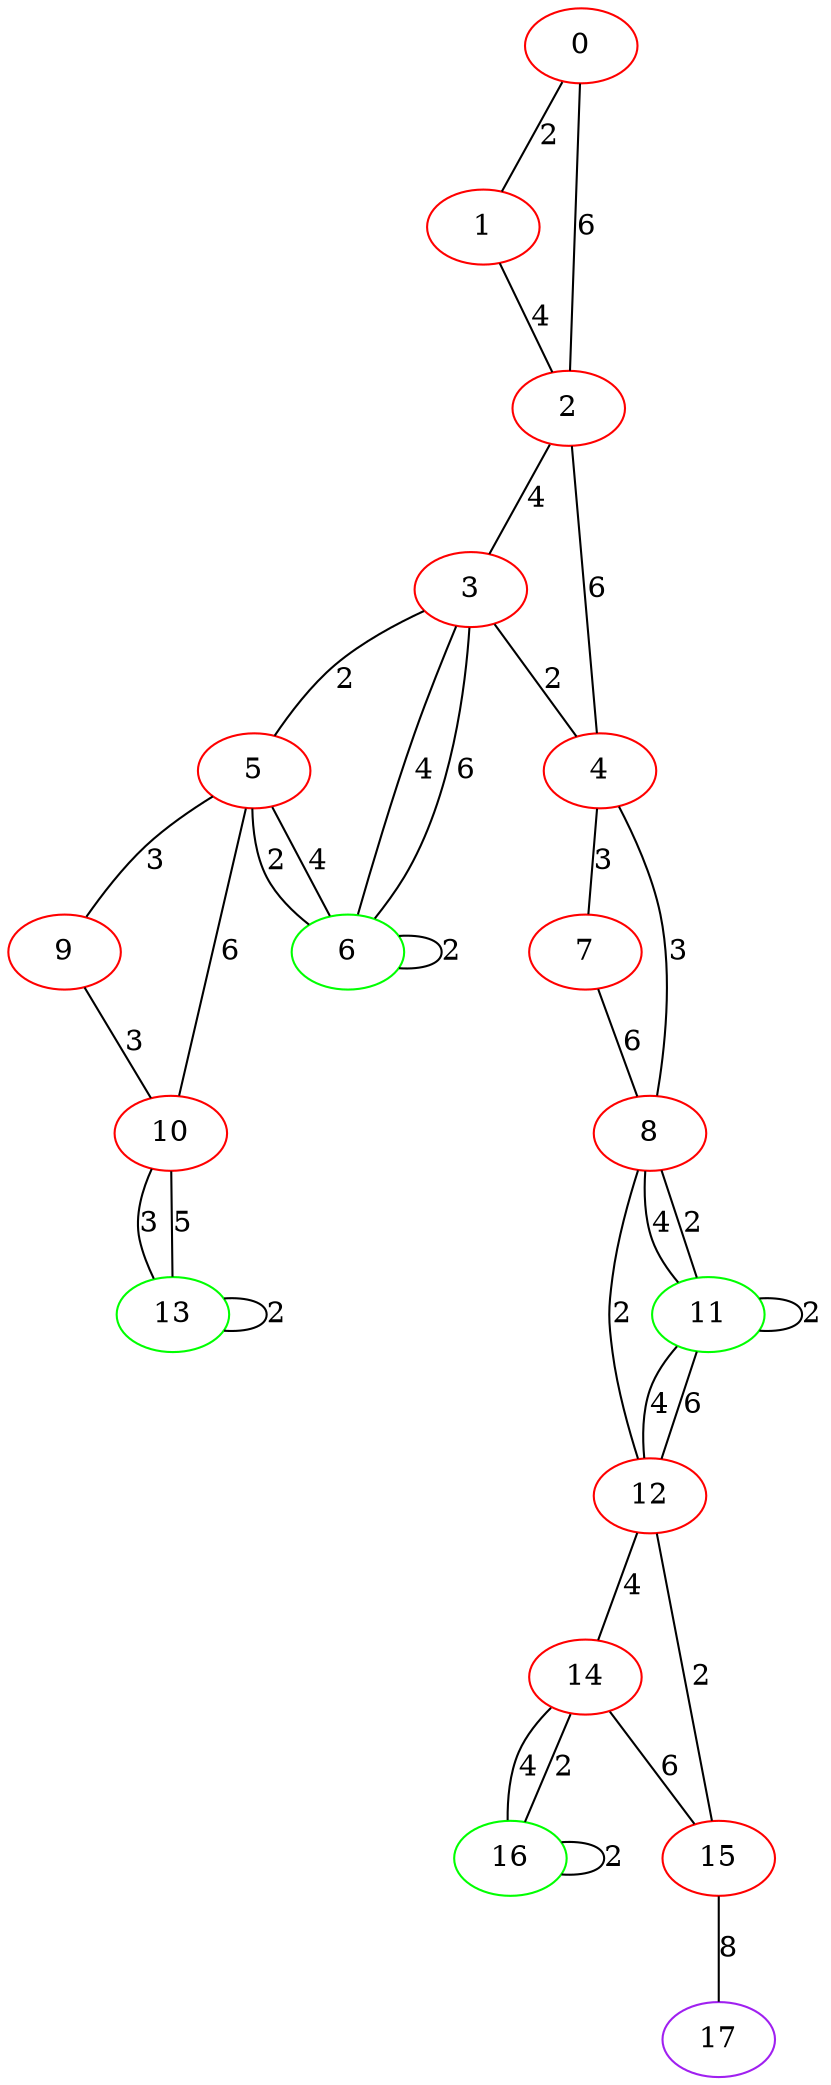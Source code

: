 graph "" {
0 [color=red, weight=1];
1 [color=red, weight=1];
2 [color=red, weight=1];
3 [color=red, weight=1];
4 [color=red, weight=1];
5 [color=red, weight=1];
6 [color=green, weight=2];
7 [color=red, weight=1];
8 [color=red, weight=1];
9 [color=red, weight=1];
10 [color=red, weight=1];
11 [color=green, weight=2];
12 [color=red, weight=1];
13 [color=green, weight=2];
14 [color=red, weight=1];
15 [color=red, weight=1];
16 [color=green, weight=2];
17 [color=purple, weight=4];
0 -- 1  [key=0, label=2];
0 -- 2  [key=0, label=6];
1 -- 2  [key=0, label=4];
2 -- 3  [key=0, label=4];
2 -- 4  [key=0, label=6];
3 -- 4  [key=0, label=2];
3 -- 5  [key=0, label=2];
3 -- 6  [key=0, label=4];
3 -- 6  [key=1, label=6];
4 -- 8  [key=0, label=3];
4 -- 7  [key=0, label=3];
5 -- 9  [key=0, label=3];
5 -- 10  [key=0, label=6];
5 -- 6  [key=0, label=2];
5 -- 6  [key=1, label=4];
6 -- 6  [key=0, label=2];
7 -- 8  [key=0, label=6];
8 -- 11  [key=0, label=4];
8 -- 11  [key=1, label=2];
8 -- 12  [key=0, label=2];
9 -- 10  [key=0, label=3];
10 -- 13  [key=0, label=3];
10 -- 13  [key=1, label=5];
11 -- 11  [key=0, label=2];
11 -- 12  [key=0, label=6];
11 -- 12  [key=1, label=4];
12 -- 14  [key=0, label=4];
12 -- 15  [key=0, label=2];
13 -- 13  [key=0, label=2];
14 -- 16  [key=0, label=4];
14 -- 16  [key=1, label=2];
14 -- 15  [key=0, label=6];
15 -- 17  [key=0, label=8];
16 -- 16  [key=0, label=2];
}
